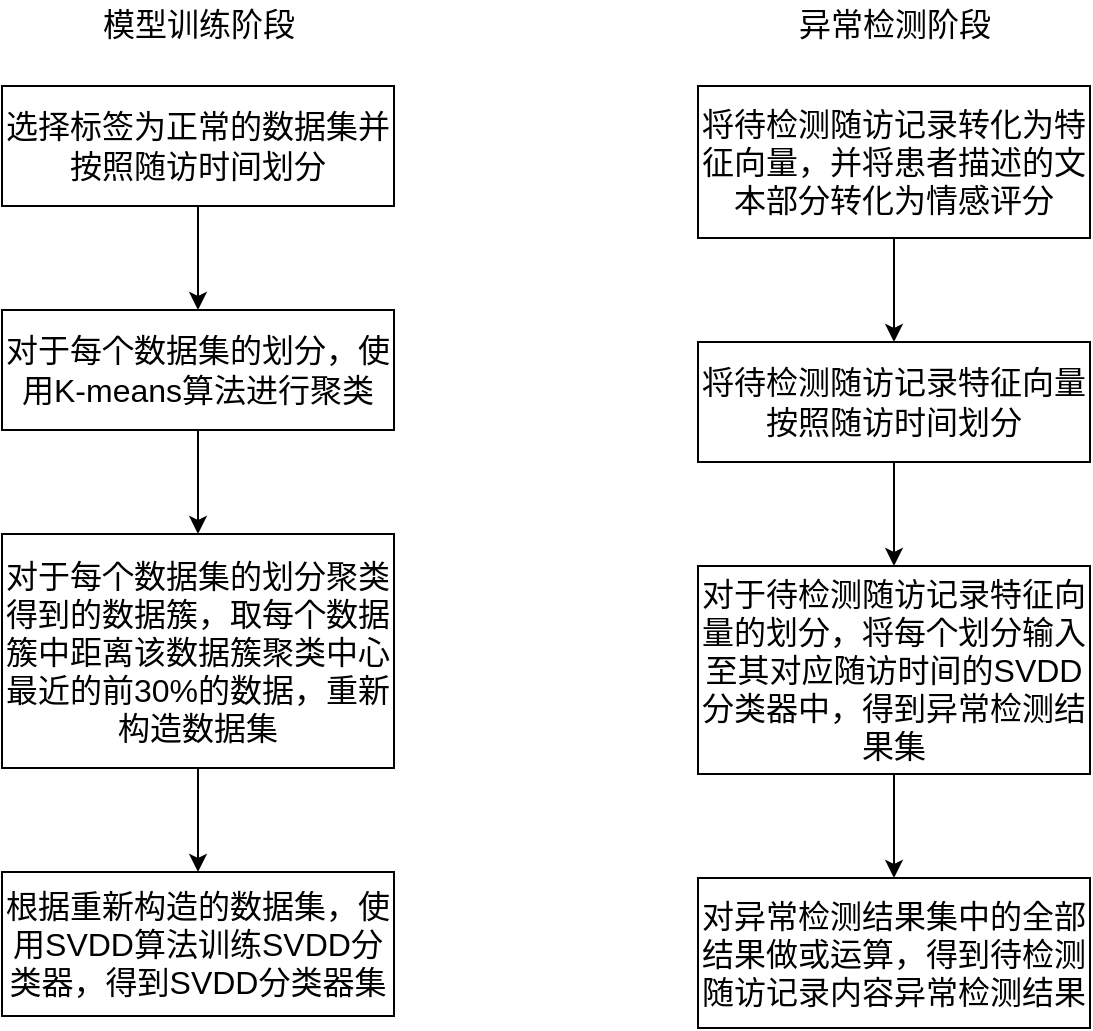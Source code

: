 <mxfile version="16.4.5" type="github">
  <diagram id="dlQsLj6Rwz1G2t2O9-YJ" name="Page-1">
    <mxGraphModel dx="1038" dy="547" grid="0" gridSize="10" guides="1" tooltips="1" connect="1" arrows="1" fold="1" page="1" pageScale="1" pageWidth="827" pageHeight="1169" math="0" shadow="0">
      <root>
        <mxCell id="0" />
        <mxCell id="1" parent="0" />
        <mxCell id="aaeiKYwtQlHgs-gl9lvr-5" value="" style="edgeStyle=orthogonalEdgeStyle;rounded=0;orthogonalLoop=1;jettySize=auto;html=1;fontSize=16;" edge="1" parent="1" source="aaeiKYwtQlHgs-gl9lvr-1" target="aaeiKYwtQlHgs-gl9lvr-3">
          <mxGeometry relative="1" as="geometry" />
        </mxCell>
        <mxCell id="aaeiKYwtQlHgs-gl9lvr-1" value="选择标签为正常的数据集并按照随访时间划分" style="rounded=0;whiteSpace=wrap;html=1;fontSize=16;" vertex="1" parent="1">
          <mxGeometry x="114" y="110" width="196" height="60" as="geometry" />
        </mxCell>
        <mxCell id="aaeiKYwtQlHgs-gl9lvr-2" value="模型训练阶段" style="text;html=1;align=center;verticalAlign=middle;resizable=0;points=[];autosize=1;strokeColor=none;fillColor=none;fontSize=16;" vertex="1" parent="1">
          <mxGeometry x="159" y="67" width="106" height="23" as="geometry" />
        </mxCell>
        <mxCell id="aaeiKYwtQlHgs-gl9lvr-6" value="" style="edgeStyle=orthogonalEdgeStyle;rounded=0;orthogonalLoop=1;jettySize=auto;html=1;fontSize=16;" edge="1" parent="1" source="aaeiKYwtQlHgs-gl9lvr-3" target="aaeiKYwtQlHgs-gl9lvr-4">
          <mxGeometry relative="1" as="geometry" />
        </mxCell>
        <mxCell id="aaeiKYwtQlHgs-gl9lvr-3" value="对于每个数据集的划分，使用K-means算法进行聚类" style="rounded=0;whiteSpace=wrap;html=1;fontSize=16;" vertex="1" parent="1">
          <mxGeometry x="114" y="222" width="196" height="60" as="geometry" />
        </mxCell>
        <mxCell id="aaeiKYwtQlHgs-gl9lvr-8" value="" style="edgeStyle=orthogonalEdgeStyle;rounded=0;orthogonalLoop=1;jettySize=auto;html=1;fontSize=16;" edge="1" parent="1" source="aaeiKYwtQlHgs-gl9lvr-4" target="aaeiKYwtQlHgs-gl9lvr-7">
          <mxGeometry relative="1" as="geometry" />
        </mxCell>
        <mxCell id="aaeiKYwtQlHgs-gl9lvr-4" value="对于每个数据集的划分聚类得到的数据簇，取每个数据簇中距离该数据簇聚类中心最近的前30%的数据，重新构造数据集" style="rounded=0;whiteSpace=wrap;html=1;fontSize=16;" vertex="1" parent="1">
          <mxGeometry x="114" y="334" width="196" height="117" as="geometry" />
        </mxCell>
        <mxCell id="aaeiKYwtQlHgs-gl9lvr-7" value="根据重新构造的数据集，使用SVDD算法训练SVDD分类器，得到SVDD分类器集" style="rounded=0;whiteSpace=wrap;html=1;fontSize=16;" vertex="1" parent="1">
          <mxGeometry x="114" y="503" width="196" height="72" as="geometry" />
        </mxCell>
        <mxCell id="aaeiKYwtQlHgs-gl9lvr-12" value="" style="edgeStyle=orthogonalEdgeStyle;rounded=0;orthogonalLoop=1;jettySize=auto;html=1;fontSize=16;" edge="1" parent="1" source="aaeiKYwtQlHgs-gl9lvr-9" target="aaeiKYwtQlHgs-gl9lvr-11">
          <mxGeometry relative="1" as="geometry" />
        </mxCell>
        <mxCell id="aaeiKYwtQlHgs-gl9lvr-9" value="将待检测随访记录转化为特征向量，并将患者描述的文本部分转化为情感评分" style="rounded=0;whiteSpace=wrap;html=1;fontSize=16;" vertex="1" parent="1">
          <mxGeometry x="462" y="110" width="196" height="76" as="geometry" />
        </mxCell>
        <mxCell id="aaeiKYwtQlHgs-gl9lvr-10" value="异常检测阶段" style="text;html=1;align=center;verticalAlign=middle;resizable=0;points=[];autosize=1;strokeColor=none;fillColor=none;fontSize=16;" vertex="1" parent="1">
          <mxGeometry x="507" y="67" width="106" height="23" as="geometry" />
        </mxCell>
        <mxCell id="aaeiKYwtQlHgs-gl9lvr-14" value="" style="edgeStyle=orthogonalEdgeStyle;rounded=0;orthogonalLoop=1;jettySize=auto;html=1;fontSize=16;" edge="1" parent="1" source="aaeiKYwtQlHgs-gl9lvr-11" target="aaeiKYwtQlHgs-gl9lvr-13">
          <mxGeometry relative="1" as="geometry" />
        </mxCell>
        <mxCell id="aaeiKYwtQlHgs-gl9lvr-11" value="将待检测随访记录特征向量按照随访时间划分" style="rounded=0;whiteSpace=wrap;html=1;fontSize=16;" vertex="1" parent="1">
          <mxGeometry x="462" y="238" width="196" height="60" as="geometry" />
        </mxCell>
        <mxCell id="aaeiKYwtQlHgs-gl9lvr-16" value="" style="edgeStyle=orthogonalEdgeStyle;rounded=0;orthogonalLoop=1;jettySize=auto;html=1;fontSize=16;" edge="1" parent="1" source="aaeiKYwtQlHgs-gl9lvr-13" target="aaeiKYwtQlHgs-gl9lvr-15">
          <mxGeometry relative="1" as="geometry" />
        </mxCell>
        <mxCell id="aaeiKYwtQlHgs-gl9lvr-13" value="对于待检测随访记录特征向量的划分，将每个划分输入至其对应随访时间的SVDD分类器中，得到异常检测结果集" style="rounded=0;whiteSpace=wrap;html=1;fontSize=16;" vertex="1" parent="1">
          <mxGeometry x="462" y="350" width="196" height="104" as="geometry" />
        </mxCell>
        <mxCell id="aaeiKYwtQlHgs-gl9lvr-15" value="对异常检测结果集中的全部结果做或运算，得到待检测随访记录内容异常检测结果" style="rounded=0;whiteSpace=wrap;html=1;fontSize=16;" vertex="1" parent="1">
          <mxGeometry x="462" y="506" width="196" height="75" as="geometry" />
        </mxCell>
      </root>
    </mxGraphModel>
  </diagram>
</mxfile>
